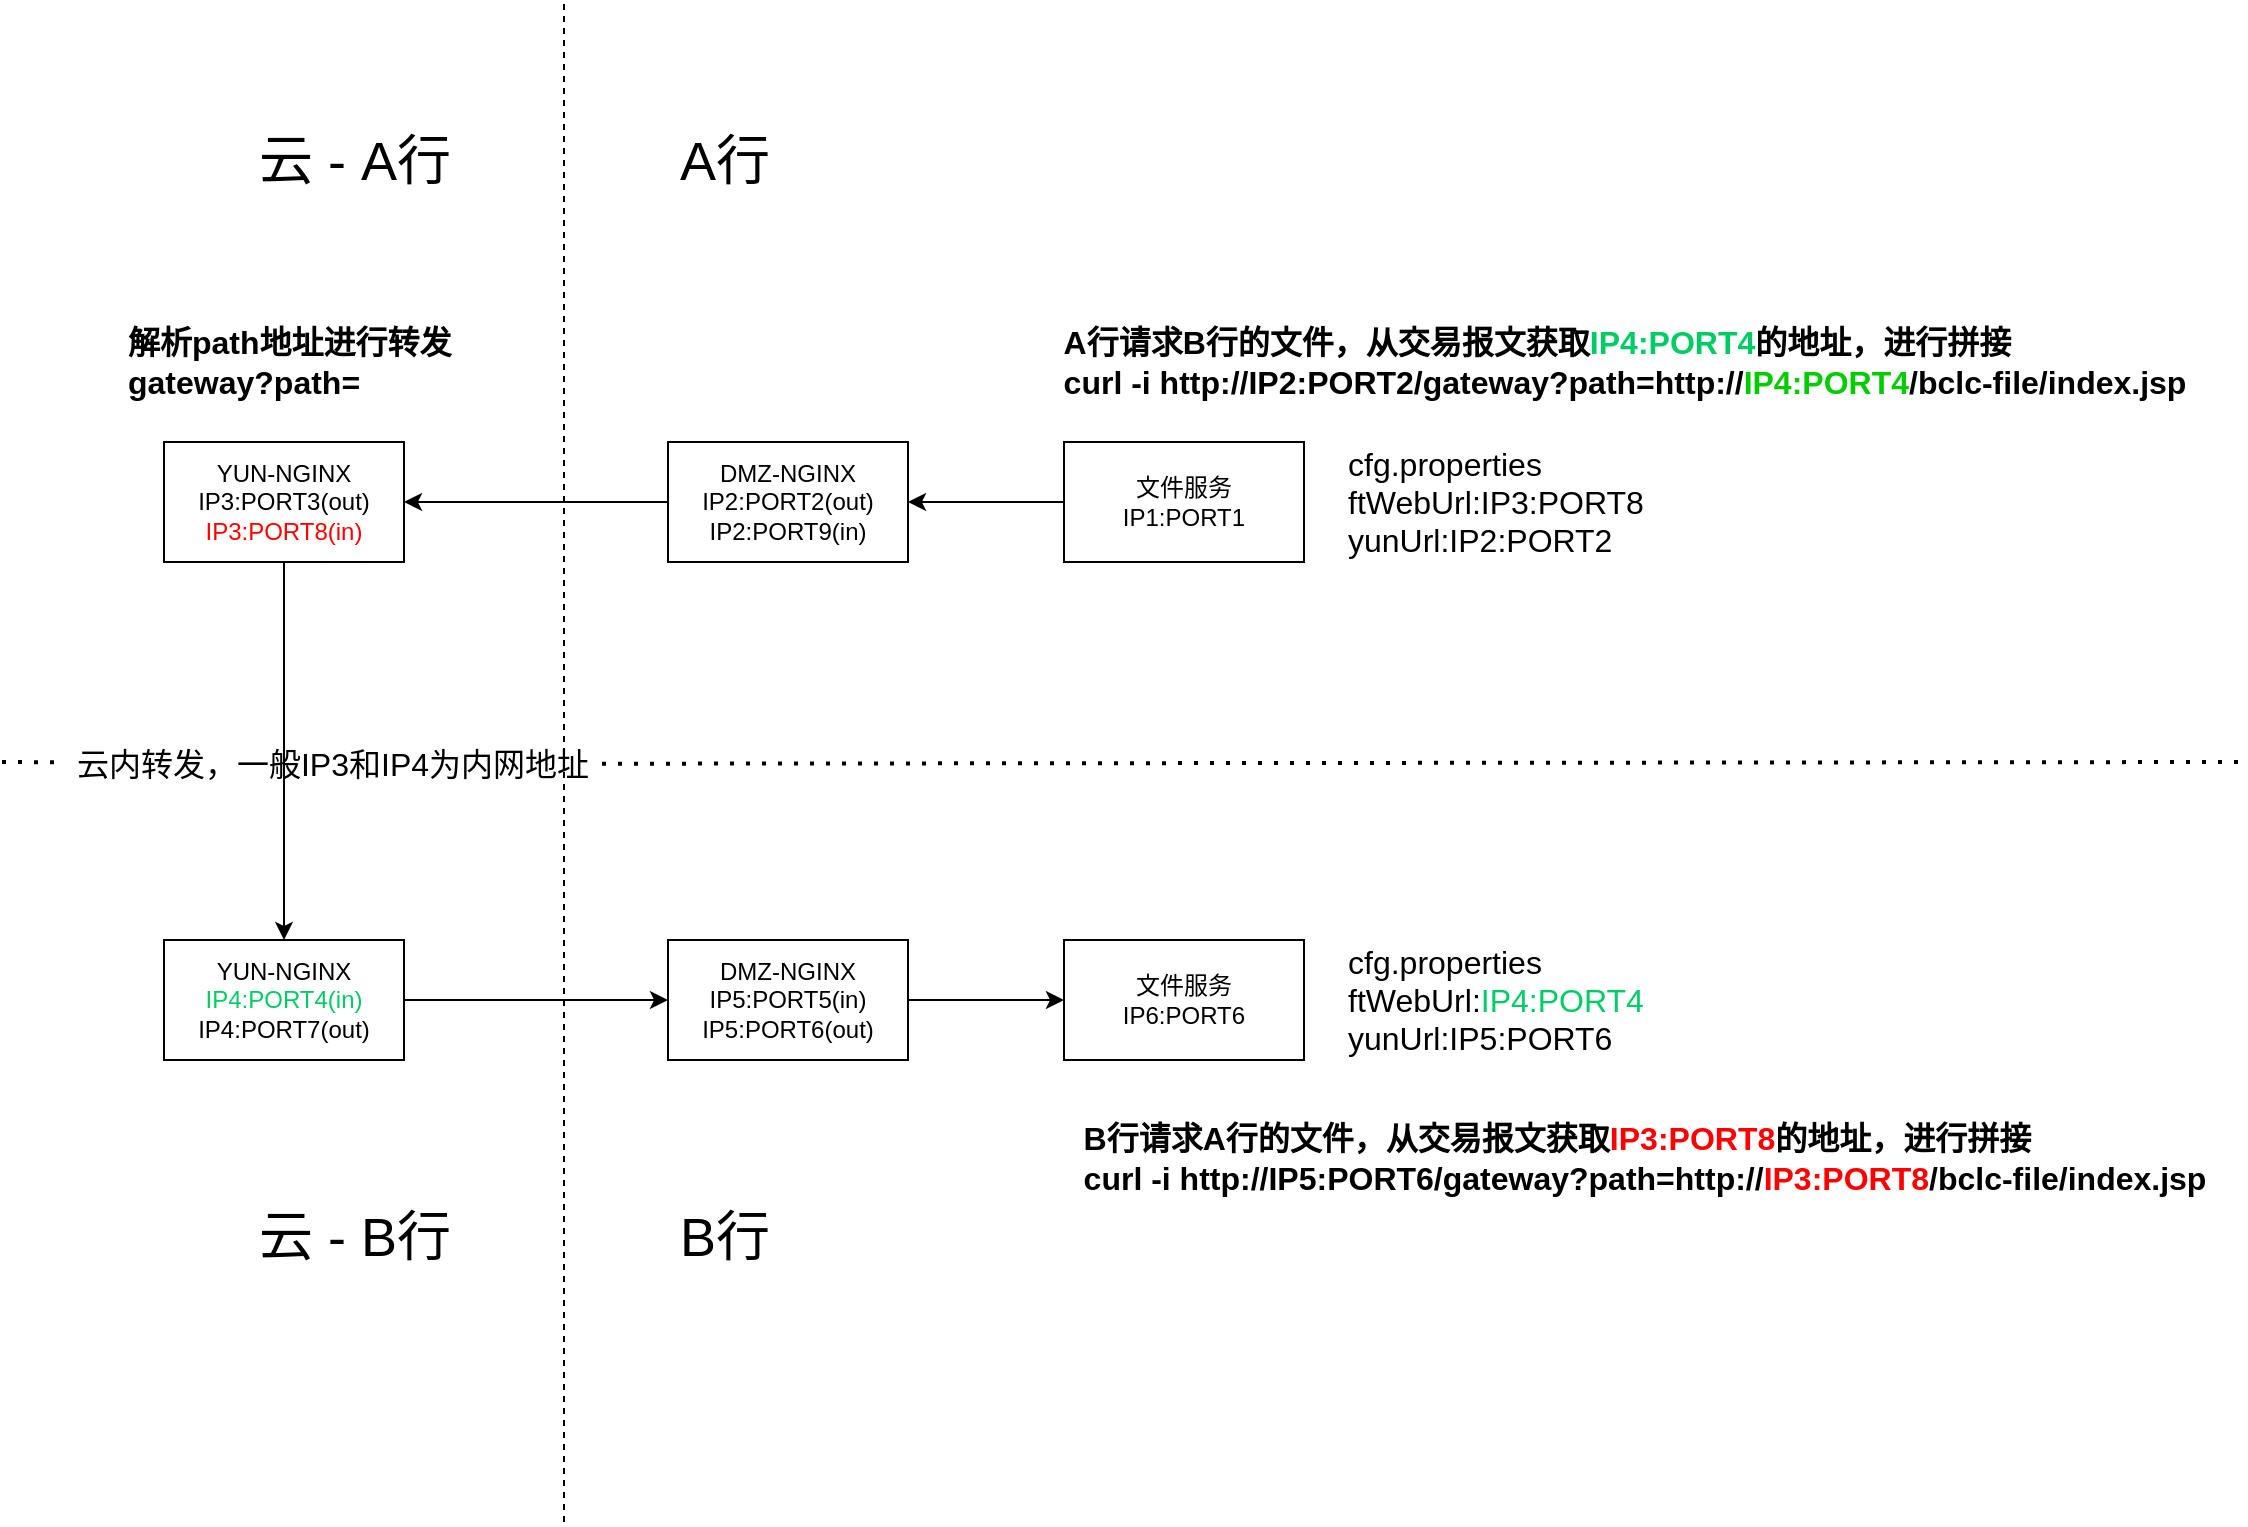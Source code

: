 <mxfile version="18.2.0" type="github">
  <diagram id="5pMmDTiJDG32qlwOxD2e" name="Page-1">
    <mxGraphModel dx="1550" dy="827" grid="1" gridSize="10" guides="1" tooltips="1" connect="1" arrows="1" fold="1" page="1" pageScale="1" pageWidth="1169" pageHeight="827" math="0" shadow="0">
      <root>
        <mxCell id="0" />
        <mxCell id="1" parent="0" />
        <mxCell id="4DUy6sRK5zx7ygUDK_SV-6" style="edgeStyle=orthogonalEdgeStyle;rounded=0;orthogonalLoop=1;jettySize=auto;html=1;exitX=0;exitY=0.5;exitDx=0;exitDy=0;entryX=1;entryY=0.5;entryDx=0;entryDy=0;" parent="1" source="4DUy6sRK5zx7ygUDK_SV-1" target="4DUy6sRK5zx7ygUDK_SV-2" edge="1">
          <mxGeometry relative="1" as="geometry" />
        </mxCell>
        <mxCell id="4DUy6sRK5zx7ygUDK_SV-1" value="文件服务&lt;br&gt;IP1:PORT1" style="rounded=0;whiteSpace=wrap;html=1;" parent="1" vertex="1">
          <mxGeometry x="551" y="240" width="120" height="60" as="geometry" />
        </mxCell>
        <mxCell id="4DUy6sRK5zx7ygUDK_SV-7" style="edgeStyle=orthogonalEdgeStyle;rounded=0;orthogonalLoop=1;jettySize=auto;html=1;exitX=0;exitY=0.5;exitDx=0;exitDy=0;entryX=1;entryY=0.5;entryDx=0;entryDy=0;" parent="1" source="4DUy6sRK5zx7ygUDK_SV-2" target="4DUy6sRK5zx7ygUDK_SV-4" edge="1">
          <mxGeometry relative="1" as="geometry" />
        </mxCell>
        <mxCell id="4DUy6sRK5zx7ygUDK_SV-2" value="DMZ-NGINX&lt;br&gt;IP2:PORT2(out)&lt;br&gt;IP2:PORT9(in)" style="rounded=0;whiteSpace=wrap;html=1;" parent="1" vertex="1">
          <mxGeometry x="353" y="240" width="120" height="60" as="geometry" />
        </mxCell>
        <mxCell id="4DUy6sRK5zx7ygUDK_SV-14" style="edgeStyle=orthogonalEdgeStyle;rounded=0;orthogonalLoop=1;jettySize=auto;html=1;exitX=0.5;exitY=1;exitDx=0;exitDy=0;" parent="1" source="4DUy6sRK5zx7ygUDK_SV-4" target="4DUy6sRK5zx7ygUDK_SV-12" edge="1">
          <mxGeometry relative="1" as="geometry" />
        </mxCell>
        <mxCell id="4DUy6sRK5zx7ygUDK_SV-4" value="YUN-NGINX&lt;br&gt;&lt;font&gt;IP3:PORT3&lt;/font&gt;(out)&lt;br&gt;&lt;font color=&quot;#ff0000&quot;&gt;IP3:PORT8(in)&lt;/font&gt;" style="rounded=0;whiteSpace=wrap;html=1;fontColor=#000000;" parent="1" vertex="1">
          <mxGeometry x="101" y="240" width="120" height="60" as="geometry" />
        </mxCell>
        <mxCell id="4DUy6sRK5zx7ygUDK_SV-5" value="" style="endArrow=none;dashed=1;html=1;rounded=0;" parent="1" edge="1">
          <mxGeometry width="50" height="50" relative="1" as="geometry">
            <mxPoint x="301" y="780" as="sourcePoint" />
            <mxPoint x="301" y="20" as="targetPoint" />
          </mxGeometry>
        </mxCell>
        <mxCell id="4DUy6sRK5zx7ygUDK_SV-8" style="edgeStyle=orthogonalEdgeStyle;rounded=0;orthogonalLoop=1;jettySize=auto;html=1;exitX=1;exitY=0.5;exitDx=0;exitDy=0;entryX=0;entryY=0.5;entryDx=0;entryDy=0;" parent="1" source="4DUy6sRK5zx7ygUDK_SV-11" target="4DUy6sRK5zx7ygUDK_SV-9" edge="1">
          <mxGeometry relative="1" as="geometry">
            <mxPoint x="603" y="679" as="targetPoint" />
          </mxGeometry>
        </mxCell>
        <mxCell id="4DUy6sRK5zx7ygUDK_SV-9" value="文件服务&lt;br&gt;IP6:PORT6" style="rounded=0;whiteSpace=wrap;html=1;" parent="1" vertex="1">
          <mxGeometry x="551" y="489" width="120" height="60" as="geometry" />
        </mxCell>
        <mxCell id="4DUy6sRK5zx7ygUDK_SV-10" style="edgeStyle=orthogonalEdgeStyle;rounded=0;orthogonalLoop=1;jettySize=auto;html=1;exitX=1;exitY=0.5;exitDx=0;exitDy=0;entryX=0;entryY=0.5;entryDx=0;entryDy=0;" parent="1" source="4DUy6sRK5zx7ygUDK_SV-12" target="4DUy6sRK5zx7ygUDK_SV-11" edge="1">
          <mxGeometry relative="1" as="geometry">
            <mxPoint x="401" y="629" as="targetPoint" />
          </mxGeometry>
        </mxCell>
        <mxCell id="4DUy6sRK5zx7ygUDK_SV-11" value="DMZ-NGINX&lt;br&gt;IP5:PORT5&lt;span&gt;(in)&lt;br&gt;&lt;/span&gt;IP5:PORT6(out)&lt;span&gt;&lt;br&gt;&lt;/span&gt;" style="rounded=0;whiteSpace=wrap;html=1;fontColor=#000000;" parent="1" vertex="1">
          <mxGeometry x="353" y="489" width="120" height="60" as="geometry" />
        </mxCell>
        <mxCell id="4DUy6sRK5zx7ygUDK_SV-12" value="YUN-NGINX&lt;br&gt;&lt;font color=&quot;#00cc66&quot;&gt;IP4:PORT4(in)&lt;br&gt;&lt;/font&gt;IP4:PORT7(out)&lt;font color=&quot;#00cc66&quot;&gt;&lt;br&gt;&lt;/font&gt;" style="rounded=0;whiteSpace=wrap;html=1;" parent="1" vertex="1">
          <mxGeometry x="101" y="489" width="120" height="60" as="geometry" />
        </mxCell>
        <mxCell id="4DUy6sRK5zx7ygUDK_SV-13" value="" style="endArrow=none;dashed=1;html=1;dashPattern=1 3;strokeWidth=2;rounded=0;startArrow=none;" parent="1" source="4DUy6sRK5zx7ygUDK_SV-30" edge="1">
          <mxGeometry width="50" height="50" relative="1" as="geometry">
            <mxPoint x="-109" y="400" as="sourcePoint" />
            <mxPoint x="1140" y="400" as="targetPoint" />
          </mxGeometry>
        </mxCell>
        <mxCell id="4DUy6sRK5zx7ygUDK_SV-15" value="A行" style="text;html=1;align=center;verticalAlign=middle;resizable=0;points=[];autosize=1;strokeColor=none;fillColor=none;fontSize=27;" parent="1" vertex="1">
          <mxGeometry x="351" y="80" width="60" height="40" as="geometry" />
        </mxCell>
        <mxCell id="4DUy6sRK5zx7ygUDK_SV-16" value="B行" style="text;html=1;align=center;verticalAlign=middle;resizable=0;points=[];autosize=1;strokeColor=none;fillColor=none;fontSize=27;" parent="1" vertex="1">
          <mxGeometry x="351" y="618" width="60" height="40" as="geometry" />
        </mxCell>
        <mxCell id="4DUy6sRK5zx7ygUDK_SV-17" value="cfg.properties&lt;br&gt;ftWebUrl:IP3:PORT8&lt;br&gt;yunUrl:IP2:PORT2" style="text;html=1;align=left;verticalAlign=middle;resizable=0;points=[];autosize=1;strokeColor=none;fillColor=none;fontSize=16;" parent="1" vertex="1">
          <mxGeometry x="691" y="240" width="160" height="60" as="geometry" />
        </mxCell>
        <mxCell id="4DUy6sRK5zx7ygUDK_SV-18" value="解析path地址进行转发&lt;br&gt;gateway?path=&amp;nbsp;" style="text;html=1;align=left;verticalAlign=middle;resizable=0;points=[];autosize=1;strokeColor=none;fillColor=none;fontSize=16;fontStyle=1" parent="1" vertex="1">
          <mxGeometry x="81" y="180" width="180" height="40" as="geometry" />
        </mxCell>
        <mxCell id="4DUy6sRK5zx7ygUDK_SV-20" value="cfg.properties&lt;br&gt;ftWebUrl:&lt;font color=&quot;#00cc66&quot;&gt;IP4:PORT4&lt;/font&gt;&lt;br&gt;yunUrl:IP5:PORT6" style="text;html=1;align=left;verticalAlign=middle;resizable=0;points=[];autosize=1;strokeColor=none;fillColor=none;fontSize=16;" parent="1" vertex="1">
          <mxGeometry x="691" y="489" width="160" height="60" as="geometry" />
        </mxCell>
        <mxCell id="4DUy6sRK5zx7ygUDK_SV-22" value="&lt;div style=&quot;text-align: left&quot;&gt;&lt;b&gt;&lt;font color=&quot;#000000&quot;&gt;A行请求B行的文件，从交易报文获取&lt;/font&gt;IP4:PORT4&lt;font color=&quot;#000000&quot;&gt;的地址，进行拼接&lt;/font&gt;&lt;/b&gt;&lt;/div&gt;&lt;b&gt;&lt;font color=&quot;#000000&quot;&gt;curl -i http://IP2:PORT2/gateway?path=http://&lt;/font&gt;&lt;font color=&quot;#00cc00&quot;&gt;IP4:PORT4&lt;/font&gt;&lt;font color=&quot;#000000&quot;&gt;/bclc-file/index.jsp&lt;/font&gt;&lt;/b&gt;" style="text;html=1;align=center;verticalAlign=middle;resizable=0;points=[];autosize=1;strokeColor=none;fillColor=none;fontSize=16;fontColor=#00CC66;" parent="1" vertex="1">
          <mxGeometry x="541" y="180" width="580" height="40" as="geometry" />
        </mxCell>
        <mxCell id="4DUy6sRK5zx7ygUDK_SV-26" value="云 - A行" style="text;html=1;align=center;verticalAlign=middle;resizable=0;points=[];autosize=1;strokeColor=none;fillColor=none;fontSize=27;" parent="1" vertex="1">
          <mxGeometry x="141" y="80" width="110" height="40" as="geometry" />
        </mxCell>
        <mxCell id="4DUy6sRK5zx7ygUDK_SV-27" value="云 - B行" style="text;html=1;align=center;verticalAlign=middle;resizable=0;points=[];autosize=1;strokeColor=none;fillColor=none;fontSize=27;" parent="1" vertex="1">
          <mxGeometry x="141" y="618" width="110" height="40" as="geometry" />
        </mxCell>
        <mxCell id="4DUy6sRK5zx7ygUDK_SV-28" value="&lt;div style=&quot;text-align: left&quot;&gt;&lt;b&gt;&lt;font color=&quot;#000000&quot;&gt;B行请求A行的文件，从交易报文获取&lt;/font&gt;&lt;font color=&quot;#ff0000&quot;&gt;IP3:PORT8&lt;/font&gt;&lt;font color=&quot;#000000&quot;&gt;的地址，进行拼接&lt;/font&gt;&lt;/b&gt;&lt;/div&gt;&lt;b&gt;&lt;font color=&quot;#000000&quot;&gt;curl -i http://IP5:PORT6/gateway?path=http://&lt;/font&gt;&lt;font color=&quot;#ff0000&quot;&gt;IP3:PORT8&lt;/font&gt;&lt;font color=&quot;#000000&quot;&gt;/bclc-file/index.jsp&lt;/font&gt;&lt;/b&gt;" style="text;html=1;align=center;verticalAlign=middle;resizable=0;points=[];autosize=1;strokeColor=none;fillColor=none;fontSize=16;fontColor=#00CC66;" parent="1" vertex="1">
          <mxGeometry x="551" y="578" width="580" height="40" as="geometry" />
        </mxCell>
        <mxCell id="4DUy6sRK5zx7ygUDK_SV-30" value="云内转发，一般IP3和IP4为内网地址" style="text;html=1;align=center;verticalAlign=middle;resizable=0;points=[];autosize=1;strokeColor=none;fillColor=none;fontSize=16;fontColor=#000000;" parent="1" vertex="1">
          <mxGeometry x="50" y="391" width="270" height="20" as="geometry" />
        </mxCell>
        <mxCell id="4DUy6sRK5zx7ygUDK_SV-31" value="" style="endArrow=none;dashed=1;html=1;dashPattern=1 3;strokeWidth=2;rounded=0;" parent="1" target="4DUy6sRK5zx7ygUDK_SV-30" edge="1">
          <mxGeometry width="50" height="50" relative="1" as="geometry">
            <mxPoint x="20" y="400" as="sourcePoint" />
            <mxPoint x="1211" y="400" as="targetPoint" />
          </mxGeometry>
        </mxCell>
      </root>
    </mxGraphModel>
  </diagram>
</mxfile>
